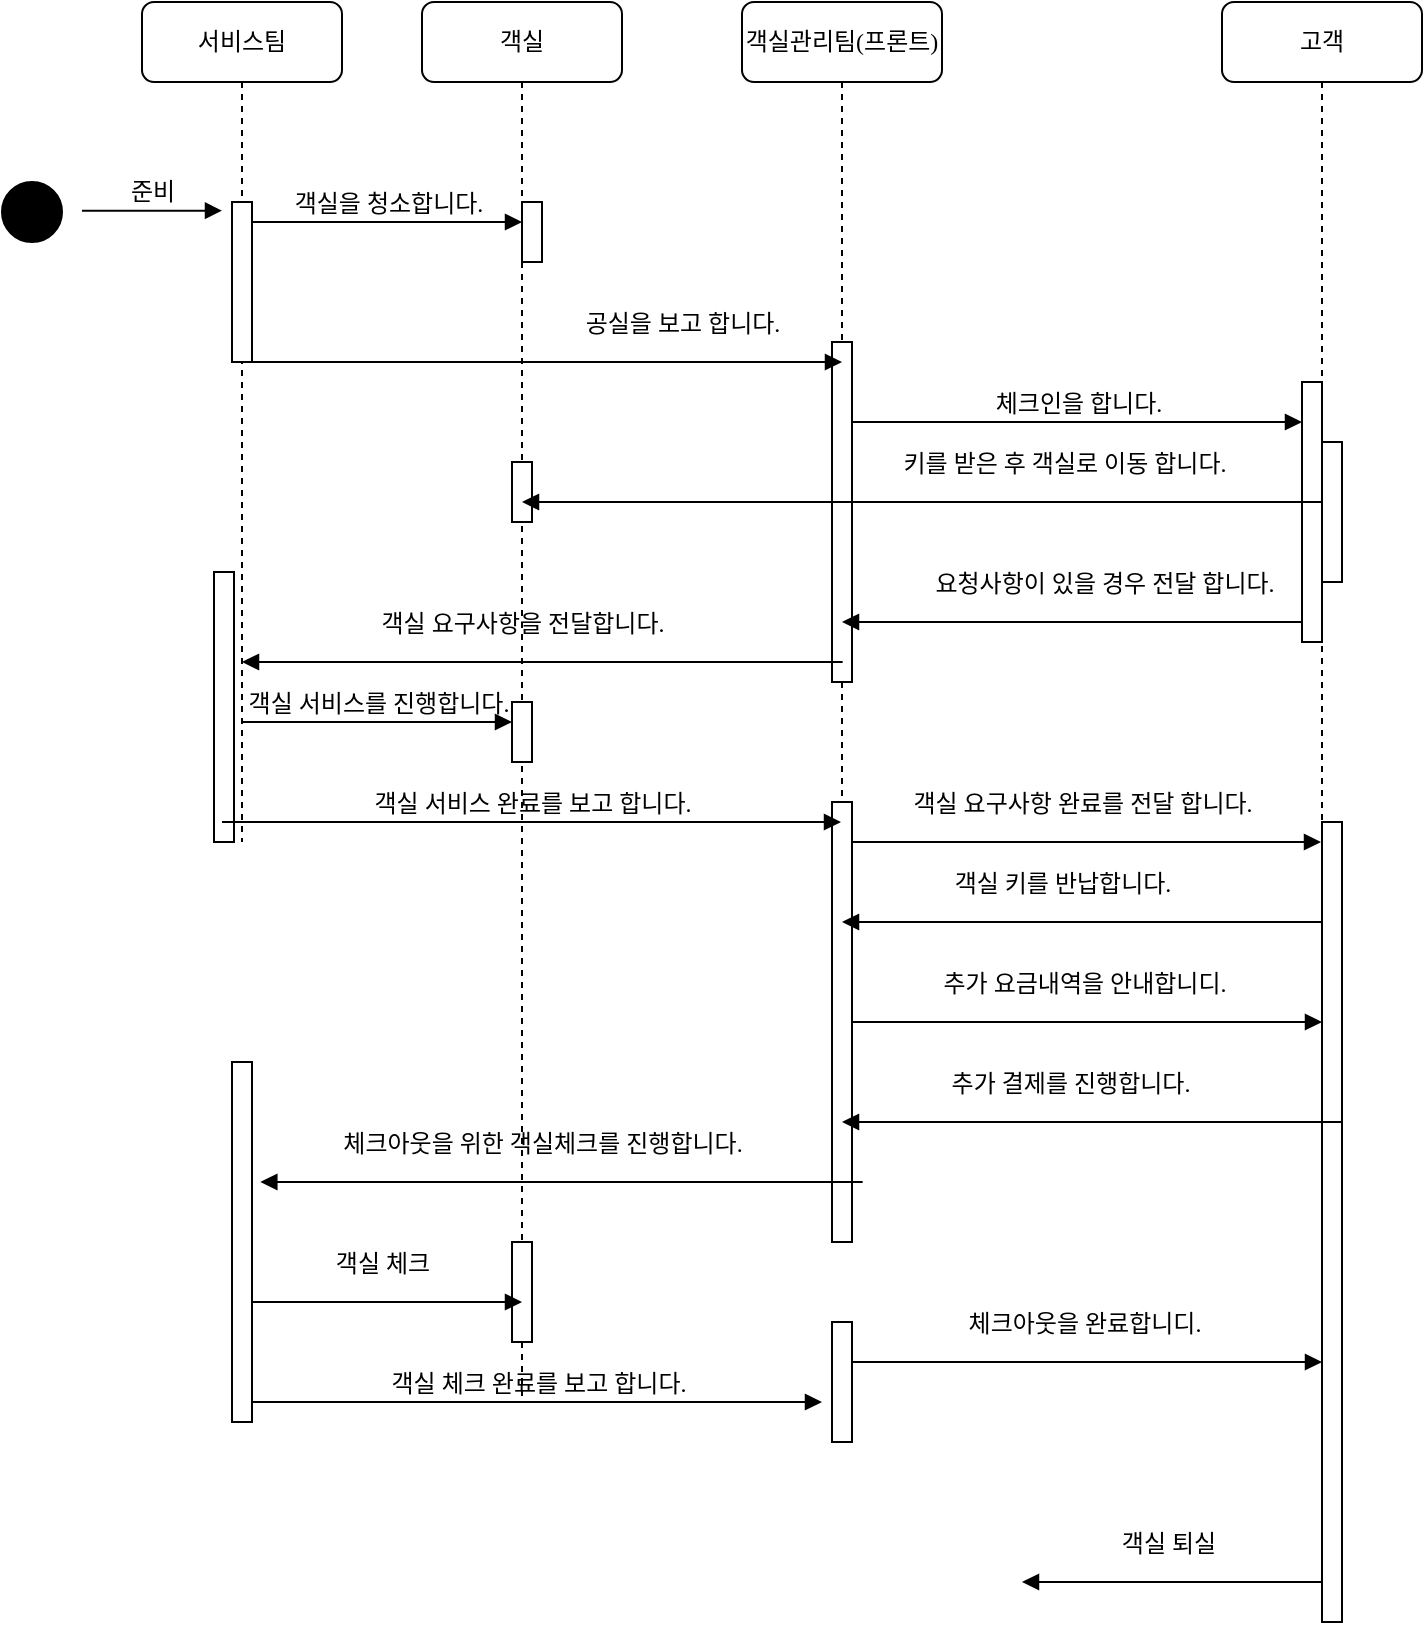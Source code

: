 <mxfile version="13.6.2" type="github">
  <diagram name="Page-1" id="13e1069c-82ec-6db2-03f1-153e76fe0fe0">
    <mxGraphModel dx="1892" dy="1074" grid="1" gridSize="10" guides="1" tooltips="1" connect="1" arrows="1" fold="1" page="1" pageScale="1" pageWidth="1100" pageHeight="850" background="#ffffff" math="0" shadow="0">
      <root>
        <mxCell id="0" />
        <mxCell id="1" parent="0" />
        <mxCell id="7baba1c4bc27f4b0-2" value="객실" style="shape=umlLifeline;perimeter=lifelinePerimeter;whiteSpace=wrap;html=1;container=1;collapsible=0;recursiveResize=0;outlineConnect=0;rounded=1;shadow=0;comic=0;labelBackgroundColor=none;strokeWidth=1;fontFamily=Verdana;fontSize=12;align=center;" parent="1" vertex="1">
          <mxGeometry x="240" y="80" width="100" height="700" as="geometry" />
        </mxCell>
        <mxCell id="7baba1c4bc27f4b0-10" value="" style="html=1;points=[];perimeter=orthogonalPerimeter;rounded=0;shadow=0;comic=0;labelBackgroundColor=none;strokeWidth=1;fontFamily=Verdana;fontSize=12;align=center;" parent="7baba1c4bc27f4b0-2" vertex="1">
          <mxGeometry x="50" y="100" width="10" height="30" as="geometry" />
        </mxCell>
        <mxCell id="vL4A4stErRaC03wVf2tK-5" value="" style="html=1;points=[];perimeter=orthogonalPerimeter;rounded=0;shadow=0;comic=0;labelBackgroundColor=none;strokeWidth=1;fontFamily=Verdana;fontSize=12;align=center;" vertex="1" parent="7baba1c4bc27f4b0-2">
          <mxGeometry x="45" y="230" width="10" height="30" as="geometry" />
        </mxCell>
        <mxCell id="vL4A4stErRaC03wVf2tK-9" value="" style="html=1;points=[];perimeter=orthogonalPerimeter;rounded=0;shadow=0;comic=0;labelBackgroundColor=none;strokeWidth=1;fontFamily=Verdana;fontSize=12;align=center;" vertex="1" parent="7baba1c4bc27f4b0-2">
          <mxGeometry x="45" y="350" width="10" height="30" as="geometry" />
        </mxCell>
        <mxCell id="vL4A4stErRaC03wVf2tK-24" value="" style="html=1;points=[];perimeter=orthogonalPerimeter;rounded=0;shadow=0;comic=0;labelBackgroundColor=none;strokeWidth=1;fontFamily=Verdana;fontSize=12;align=center;" vertex="1" parent="7baba1c4bc27f4b0-2">
          <mxGeometry x="45" y="620" width="10" height="50" as="geometry" />
        </mxCell>
        <mxCell id="7baba1c4bc27f4b0-3" value="객실관리팀(프론트)" style="shape=umlLifeline;perimeter=lifelinePerimeter;whiteSpace=wrap;html=1;container=1;collapsible=0;recursiveResize=0;outlineConnect=0;rounded=1;shadow=0;comic=0;labelBackgroundColor=none;strokeWidth=1;fontFamily=Verdana;fontSize=12;align=center;" parent="1" vertex="1">
          <mxGeometry x="400" y="80" width="100" height="620" as="geometry" />
        </mxCell>
        <mxCell id="7baba1c4bc27f4b0-13" value="" style="html=1;points=[];perimeter=orthogonalPerimeter;rounded=0;shadow=0;comic=0;labelBackgroundColor=none;strokeWidth=1;fontFamily=Verdana;fontSize=12;align=center;" parent="7baba1c4bc27f4b0-3" vertex="1">
          <mxGeometry x="45" y="170" width="10" height="170" as="geometry" />
        </mxCell>
        <mxCell id="vL4A4stErRaC03wVf2tK-12" value="" style="html=1;points=[];perimeter=orthogonalPerimeter;rounded=0;shadow=0;comic=0;labelBackgroundColor=none;strokeWidth=1;fontFamily=Verdana;fontSize=12;align=center;" vertex="1" parent="7baba1c4bc27f4b0-3">
          <mxGeometry x="45" y="400" width="10" height="220" as="geometry" />
        </mxCell>
        <mxCell id="7baba1c4bc27f4b0-4" value="고객" style="shape=umlLifeline;perimeter=lifelinePerimeter;whiteSpace=wrap;html=1;container=1;collapsible=0;recursiveResize=0;outlineConnect=0;rounded=1;shadow=0;comic=0;labelBackgroundColor=none;strokeWidth=1;fontFamily=Verdana;fontSize=12;align=center;" parent="1" vertex="1">
          <mxGeometry x="640" y="80" width="100" height="580" as="geometry" />
        </mxCell>
        <mxCell id="7baba1c4bc27f4b0-34" value="" style="html=1;points=[];perimeter=orthogonalPerimeter;rounded=0;shadow=0;comic=0;labelBackgroundColor=none;strokeWidth=1;fontFamily=Verdana;fontSize=12;align=center;" parent="7baba1c4bc27f4b0-4" vertex="1">
          <mxGeometry x="50" y="220" width="10" height="70" as="geometry" />
        </mxCell>
        <mxCell id="7baba1c4bc27f4b0-16" value="" style="html=1;points=[];perimeter=orthogonalPerimeter;rounded=0;shadow=0;comic=0;labelBackgroundColor=none;strokeWidth=1;fontFamily=Verdana;fontSize=12;align=center;" parent="7baba1c4bc27f4b0-4" vertex="1">
          <mxGeometry x="40" y="190" width="10" height="130" as="geometry" />
        </mxCell>
        <mxCell id="7baba1c4bc27f4b0-8" value="서비스팀" style="shape=umlLifeline;perimeter=lifelinePerimeter;whiteSpace=wrap;html=1;container=1;collapsible=0;recursiveResize=0;outlineConnect=0;rounded=1;shadow=0;comic=0;labelBackgroundColor=none;strokeWidth=1;fontFamily=Verdana;fontSize=12;align=center;" parent="1" vertex="1">
          <mxGeometry x="100" y="80" width="100" height="420" as="geometry" />
        </mxCell>
        <mxCell id="7baba1c4bc27f4b0-9" value="" style="html=1;points=[];perimeter=orthogonalPerimeter;rounded=0;shadow=0;comic=0;labelBackgroundColor=none;strokeWidth=1;fontFamily=Verdana;fontSize=12;align=center;" parent="7baba1c4bc27f4b0-8" vertex="1">
          <mxGeometry x="45" y="100" width="10" height="80" as="geometry" />
        </mxCell>
        <mxCell id="vL4A4stErRaC03wVf2tK-8" value="" style="html=1;points=[];perimeter=orthogonalPerimeter;rounded=0;shadow=0;comic=0;labelBackgroundColor=none;strokeWidth=1;fontFamily=Verdana;fontSize=12;align=center;" vertex="1" parent="7baba1c4bc27f4b0-8">
          <mxGeometry x="36" y="285" width="10" height="135" as="geometry" />
        </mxCell>
        <mxCell id="7baba1c4bc27f4b0-17" value="체크인을 합니다." style="html=1;verticalAlign=bottom;endArrow=block;labelBackgroundColor=none;fontFamily=Verdana;fontSize=12;edgeStyle=elbowEdgeStyle;elbow=vertical;" parent="1" source="7baba1c4bc27f4b0-13" target="7baba1c4bc27f4b0-16" edge="1">
          <mxGeometry relative="1" as="geometry">
            <mxPoint x="510" y="220" as="sourcePoint" />
            <Array as="points">
              <mxPoint x="570" y="290" />
              <mxPoint x="460" y="220" />
            </Array>
          </mxGeometry>
        </mxCell>
        <mxCell id="7baba1c4bc27f4b0-23" value="객실 서비스를 진행합니다." style="html=1;verticalAlign=bottom;endArrow=block;labelBackgroundColor=none;fontFamily=Verdana;fontSize=12;" parent="1" target="vL4A4stErRaC03wVf2tK-9" edge="1">
          <mxGeometry relative="1" as="geometry">
            <mxPoint x="150" y="440" as="sourcePoint" />
            <Array as="points">
              <mxPoint x="150" y="440" />
            </Array>
          </mxGeometry>
        </mxCell>
        <mxCell id="7baba1c4bc27f4b0-25" value="" style="html=1;points=[];perimeter=orthogonalPerimeter;rounded=0;shadow=0;comic=0;labelBackgroundColor=none;strokeColor=#000000;strokeWidth=1;fillColor=#FFFFFF;fontFamily=Verdana;fontSize=12;fontColor=#000000;align=center;" parent="1" vertex="1">
          <mxGeometry x="690" y="490" width="10" height="400" as="geometry" />
        </mxCell>
        <mxCell id="7baba1c4bc27f4b0-26" value="객실 요구사항 완료를 전달 합니다." style="html=1;verticalAlign=bottom;endArrow=block;labelBackgroundColor=none;fontFamily=Verdana;fontSize=12;" parent="1" target="7baba1c4bc27f4b0-4" edge="1">
          <mxGeometry x="0.362" y="10" relative="1" as="geometry">
            <mxPoint x="585" y="500" as="sourcePoint" />
            <Array as="points">
              <mxPoint x="540" y="500" />
              <mxPoint x="500" y="500" />
              <mxPoint x="450" y="500" />
              <mxPoint x="570" y="500" />
            </Array>
            <mxPoint as="offset" />
          </mxGeometry>
        </mxCell>
        <mxCell id="7baba1c4bc27f4b0-28" value="" style="html=1;points=[];perimeter=orthogonalPerimeter;rounded=0;shadow=0;comic=0;labelBackgroundColor=none;strokeWidth=1;fontFamily=Verdana;fontSize=12;align=center;" parent="1" vertex="1">
          <mxGeometry x="445" y="740" width="10" height="60" as="geometry" />
        </mxCell>
        <mxCell id="7baba1c4bc27f4b0-11" value="객실을 청소합니다." style="html=1;verticalAlign=bottom;endArrow=block;labelBackgroundColor=none;fontFamily=Verdana;fontSize=12;edgeStyle=elbowEdgeStyle;elbow=vertical;" parent="1" source="7baba1c4bc27f4b0-9" edge="1">
          <mxGeometry relative="1" as="geometry">
            <mxPoint x="220" y="190" as="sourcePoint" />
            <mxPoint x="290" y="190" as="targetPoint" />
            <Array as="points">
              <mxPoint x="260" y="190" />
            </Array>
          </mxGeometry>
        </mxCell>
        <mxCell id="7baba1c4bc27f4b0-14" value="공실을 보고 합니다." style="html=1;verticalAlign=bottom;endArrow=block;labelBackgroundColor=none;fontFamily=Verdana;fontSize=12;edgeStyle=elbowEdgeStyle;elbow=vertical;" parent="1" source="7baba1c4bc27f4b0-8" edge="1">
          <mxGeometry x="0.468" y="10" relative="1" as="geometry">
            <mxPoint x="370" y="200" as="sourcePoint" />
            <mxPoint x="450" y="260" as="targetPoint" />
            <Array as="points">
              <mxPoint x="350" y="260" />
              <mxPoint x="200" y="240" />
            </Array>
            <mxPoint as="offset" />
          </mxGeometry>
        </mxCell>
        <mxCell id="7baba1c4bc27f4b0-35" value="키를 받은 후 객실로 이동 합니다." style="html=1;verticalAlign=bottom;endArrow=block;labelBackgroundColor=none;fontFamily=Verdana;fontSize=12;elbow=vertical;edgeStyle=orthogonalEdgeStyle;curved=1;" parent="1" source="7baba1c4bc27f4b0-4" target="7baba1c4bc27f4b0-2" edge="1">
          <mxGeometry x="-0.353" y="-10" relative="1" as="geometry">
            <mxPoint x="590" y="350" as="sourcePoint" />
            <mxPoint x="595" y="230" as="targetPoint" />
            <Array as="points">
              <mxPoint x="500" y="330" />
              <mxPoint x="500" y="330" />
            </Array>
            <mxPoint as="offset" />
          </mxGeometry>
        </mxCell>
        <mxCell id="vL4A4stErRaC03wVf2tK-1" value="" style="ellipse;whiteSpace=wrap;html=1;gradientColor=#000000;fillColor=#000000;" vertex="1" parent="1">
          <mxGeometry x="30" y="170" width="30" height="30" as="geometry" />
        </mxCell>
        <mxCell id="vL4A4stErRaC03wVf2tK-2" value="준비" style="html=1;verticalAlign=bottom;endArrow=block;labelBackgroundColor=none;fontFamily=Verdana;fontSize=12;edgeStyle=elbowEdgeStyle;elbow=vertical;" edge="1" parent="1">
          <mxGeometry relative="1" as="geometry">
            <mxPoint x="70" y="184.33" as="sourcePoint" />
            <Array as="points">
              <mxPoint x="75" y="184.33" />
            </Array>
            <mxPoint x="140" y="184.33" as="targetPoint" />
          </mxGeometry>
        </mxCell>
        <mxCell id="vL4A4stErRaC03wVf2tK-6" value="요청사항이 있을 경우 전달 합니다." style="html=1;verticalAlign=bottom;endArrow=block;labelBackgroundColor=none;fontFamily=Verdana;fontSize=12;edgeStyle=elbowEdgeStyle;elbow=vertical;" edge="1" parent="1" source="7baba1c4bc27f4b0-16" target="7baba1c4bc27f4b0-3">
          <mxGeometry x="0.213" y="-41" relative="1" as="geometry">
            <mxPoint x="585" y="380" as="sourcePoint" />
            <Array as="points">
              <mxPoint x="540" y="390" />
              <mxPoint x="520" y="380" />
            </Array>
            <mxPoint x="535" y="380" as="targetPoint" />
            <mxPoint x="40" y="31" as="offset" />
          </mxGeometry>
        </mxCell>
        <mxCell id="vL4A4stErRaC03wVf2tK-7" value="객실 요구사항을 전달합니다." style="html=1;verticalAlign=bottom;endArrow=block;labelBackgroundColor=none;fontFamily=Verdana;fontSize=12;elbow=vertical;edgeStyle=orthogonalEdgeStyle;curved=1;" edge="1" parent="1" target="7baba1c4bc27f4b0-8">
          <mxGeometry x="0.065" y="-10" relative="1" as="geometry">
            <mxPoint x="450.33" y="410" as="sourcePoint" />
            <mxPoint x="49.997" y="410" as="targetPoint" />
            <Array as="points">
              <mxPoint x="200" y="410" />
              <mxPoint x="200" y="410" />
            </Array>
            <mxPoint as="offset" />
          </mxGeometry>
        </mxCell>
        <mxCell id="vL4A4stErRaC03wVf2tK-10" value="객실 서비스 완료를 보고 합니다." style="html=1;verticalAlign=bottom;endArrow=block;labelBackgroundColor=none;fontFamily=Verdana;fontSize=12;" edge="1" parent="1" target="7baba1c4bc27f4b0-3">
          <mxGeometry relative="1" as="geometry">
            <mxPoint x="140" y="490" as="sourcePoint" />
            <mxPoint x="275" y="490" as="targetPoint" />
            <Array as="points">
              <mxPoint x="140" y="490" />
            </Array>
          </mxGeometry>
        </mxCell>
        <mxCell id="vL4A4stErRaC03wVf2tK-13" value="객실 키를 반납합니다." style="html=1;verticalAlign=bottom;endArrow=block;labelBackgroundColor=none;fontFamily=Verdana;fontSize=12;edgeStyle=elbowEdgeStyle;elbow=vertical;" edge="1" parent="1">
          <mxGeometry x="0.167" y="-14" relative="1" as="geometry">
            <mxPoint x="690" y="540" as="sourcePoint" />
            <Array as="points">
              <mxPoint x="550" y="540" />
              <mxPoint x="530" y="530" />
            </Array>
            <mxPoint x="450" y="540" as="targetPoint" />
            <mxPoint x="10" y="4" as="offset" />
          </mxGeometry>
        </mxCell>
        <mxCell id="vL4A4stErRaC03wVf2tK-14" value="추가 요금내역을 안내합니디." style="html=1;verticalAlign=bottom;endArrow=block;labelBackgroundColor=none;fontFamily=Verdana;fontSize=12;" edge="1" parent="1">
          <mxGeometry x="0.362" y="10" relative="1" as="geometry">
            <mxPoint x="585.5" y="590" as="sourcePoint" />
            <mxPoint x="690" y="590" as="targetPoint" />
            <Array as="points">
              <mxPoint x="540.5" y="590" />
              <mxPoint x="500.5" y="590" />
              <mxPoint x="450.5" y="590" />
              <mxPoint x="570.5" y="590" />
            </Array>
            <mxPoint as="offset" />
          </mxGeometry>
        </mxCell>
        <mxCell id="vL4A4stErRaC03wVf2tK-15" value="추가 결제를 진행합니다." style="html=1;verticalAlign=bottom;endArrow=block;labelBackgroundColor=none;fontFamily=Verdana;fontSize=12;edgeStyle=elbowEdgeStyle;elbow=vertical;" edge="1" parent="1">
          <mxGeometry x="0.167" y="-14" relative="1" as="geometry">
            <mxPoint x="700" y="640" as="sourcePoint" />
            <Array as="points">
              <mxPoint x="560" y="640" />
              <mxPoint x="540" y="630" />
            </Array>
            <mxPoint x="450" y="640" as="targetPoint" />
            <mxPoint x="10" y="4" as="offset" />
          </mxGeometry>
        </mxCell>
        <mxCell id="vL4A4stErRaC03wVf2tK-20" value="체크아웃을 위한 객실체크를 진행합니다." style="html=1;verticalAlign=bottom;endArrow=block;labelBackgroundColor=none;fontFamily=Verdana;fontSize=12;elbow=vertical;edgeStyle=orthogonalEdgeStyle;curved=1;" edge="1" parent="1">
          <mxGeometry x="0.065" y="-10" relative="1" as="geometry">
            <mxPoint x="460.33" y="670" as="sourcePoint" />
            <mxPoint x="159.167" y="670" as="targetPoint" />
            <Array as="points">
              <mxPoint x="210" y="670" />
              <mxPoint x="210" y="670" />
            </Array>
            <mxPoint as="offset" />
          </mxGeometry>
        </mxCell>
        <mxCell id="vL4A4stErRaC03wVf2tK-21" value="" style="html=1;points=[];perimeter=orthogonalPerimeter;rounded=0;shadow=0;comic=0;labelBackgroundColor=none;strokeWidth=1;fontFamily=Verdana;fontSize=12;align=center;" vertex="1" parent="1">
          <mxGeometry x="145" y="610" width="10" height="180" as="geometry" />
        </mxCell>
        <mxCell id="vL4A4stErRaC03wVf2tK-25" value="객실 체크" style="html=1;verticalAlign=bottom;endArrow=block;labelBackgroundColor=none;fontFamily=Verdana;fontSize=12;" edge="1" parent="1">
          <mxGeometry x="-0.037" y="10" relative="1" as="geometry">
            <mxPoint x="155" y="730" as="sourcePoint" />
            <mxPoint x="290" y="730" as="targetPoint" />
            <Array as="points">
              <mxPoint x="155" y="730" />
            </Array>
            <mxPoint as="offset" />
          </mxGeometry>
        </mxCell>
        <mxCell id="vL4A4stErRaC03wVf2tK-26" value="객실 체크 완료를 보고 합니다." style="html=1;verticalAlign=bottom;endArrow=block;labelBackgroundColor=none;fontFamily=Verdana;fontSize=12;" edge="1" parent="1">
          <mxGeometry relative="1" as="geometry">
            <mxPoint x="155" y="780" as="sourcePoint" />
            <mxPoint x="440" y="780" as="targetPoint" />
            <Array as="points">
              <mxPoint x="155" y="780" />
            </Array>
          </mxGeometry>
        </mxCell>
        <mxCell id="vL4A4stErRaC03wVf2tK-30" value="체크아웃을 완료합니디." style="html=1;verticalAlign=bottom;endArrow=block;labelBackgroundColor=none;fontFamily=Verdana;fontSize=12;" edge="1" parent="1">
          <mxGeometry x="0.362" y="10" relative="1" as="geometry">
            <mxPoint x="585.5" y="760" as="sourcePoint" />
            <mxPoint x="690" y="760" as="targetPoint" />
            <Array as="points">
              <mxPoint x="540.5" y="760" />
              <mxPoint x="500.5" y="760" />
              <mxPoint x="450.5" y="760" />
              <mxPoint x="570.5" y="760" />
            </Array>
            <mxPoint as="offset" />
          </mxGeometry>
        </mxCell>
        <mxCell id="vL4A4stErRaC03wVf2tK-31" value="객실 퇴실" style="html=1;verticalAlign=bottom;endArrow=block;labelBackgroundColor=none;fontFamily=Verdana;fontSize=12;edgeStyle=elbowEdgeStyle;elbow=vertical;" edge="1" parent="1">
          <mxGeometry x="0.167" y="-14" relative="1" as="geometry">
            <mxPoint x="690" y="870" as="sourcePoint" />
            <Array as="points">
              <mxPoint x="550" y="870" />
              <mxPoint x="530" y="860" />
            </Array>
            <mxPoint x="540" y="870" as="targetPoint" />
            <mxPoint x="10" y="4" as="offset" />
          </mxGeometry>
        </mxCell>
      </root>
    </mxGraphModel>
  </diagram>
</mxfile>
